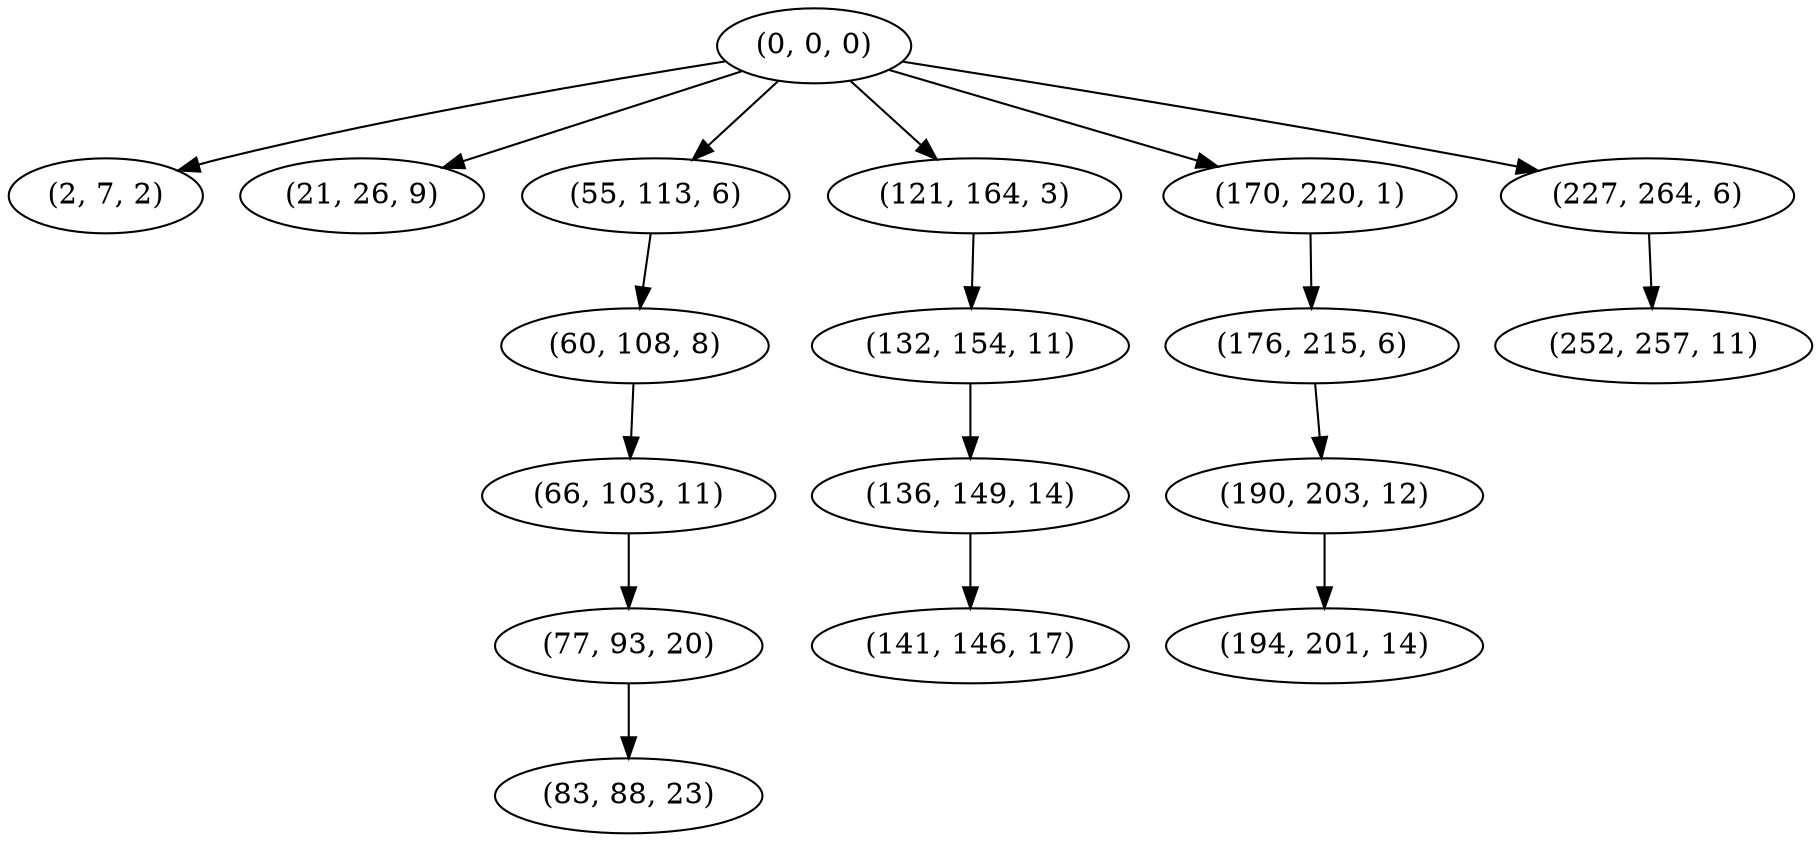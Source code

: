 digraph tree {
    "(0, 0, 0)";
    "(2, 7, 2)";
    "(21, 26, 9)";
    "(55, 113, 6)";
    "(60, 108, 8)";
    "(66, 103, 11)";
    "(77, 93, 20)";
    "(83, 88, 23)";
    "(121, 164, 3)";
    "(132, 154, 11)";
    "(136, 149, 14)";
    "(141, 146, 17)";
    "(170, 220, 1)";
    "(176, 215, 6)";
    "(190, 203, 12)";
    "(194, 201, 14)";
    "(227, 264, 6)";
    "(252, 257, 11)";
    "(0, 0, 0)" -> "(2, 7, 2)";
    "(0, 0, 0)" -> "(21, 26, 9)";
    "(0, 0, 0)" -> "(55, 113, 6)";
    "(0, 0, 0)" -> "(121, 164, 3)";
    "(0, 0, 0)" -> "(170, 220, 1)";
    "(0, 0, 0)" -> "(227, 264, 6)";
    "(55, 113, 6)" -> "(60, 108, 8)";
    "(60, 108, 8)" -> "(66, 103, 11)";
    "(66, 103, 11)" -> "(77, 93, 20)";
    "(77, 93, 20)" -> "(83, 88, 23)";
    "(121, 164, 3)" -> "(132, 154, 11)";
    "(132, 154, 11)" -> "(136, 149, 14)";
    "(136, 149, 14)" -> "(141, 146, 17)";
    "(170, 220, 1)" -> "(176, 215, 6)";
    "(176, 215, 6)" -> "(190, 203, 12)";
    "(190, 203, 12)" -> "(194, 201, 14)";
    "(227, 264, 6)" -> "(252, 257, 11)";
}
